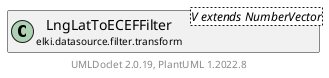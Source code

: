 @startuml
    remove .*\.(Instance|Par|Parameterizer|Factory)$
    set namespaceSeparator none
    hide empty fields
    hide empty methods

    class "<size:14>LngLatToECEFFilter.Par\n<size:10>elki.datasource.filter.transform" as elki.datasource.filter.transform.LngLatToECEFFilter.Par<V extends NumberVector> {
        -model: EarthModel
        +configure(Parameterization): void
        +make(): LngLatToECEFFilter<V extends NumberVector>
    }

    interface "<size:14>Parameterizer\n<size:10>elki.utilities.optionhandling" as elki.utilities.optionhandling.Parameterizer [[../../../utilities/optionhandling/Parameterizer.html]] {
        {abstract} +make(): Object
    }
    class "<size:14>LngLatToECEFFilter\n<size:10>elki.datasource.filter.transform" as elki.datasource.filter.transform.LngLatToECEFFilter<V extends NumberVector> [[LngLatToECEFFilter.html]]

    elki.utilities.optionhandling.Parameterizer <|.. elki.datasource.filter.transform.LngLatToECEFFilter.Par
    elki.datasource.filter.transform.LngLatToECEFFilter +-- elki.datasource.filter.transform.LngLatToECEFFilter.Par

    center footer UMLDoclet 2.0.19, PlantUML 1.2022.8
@enduml
